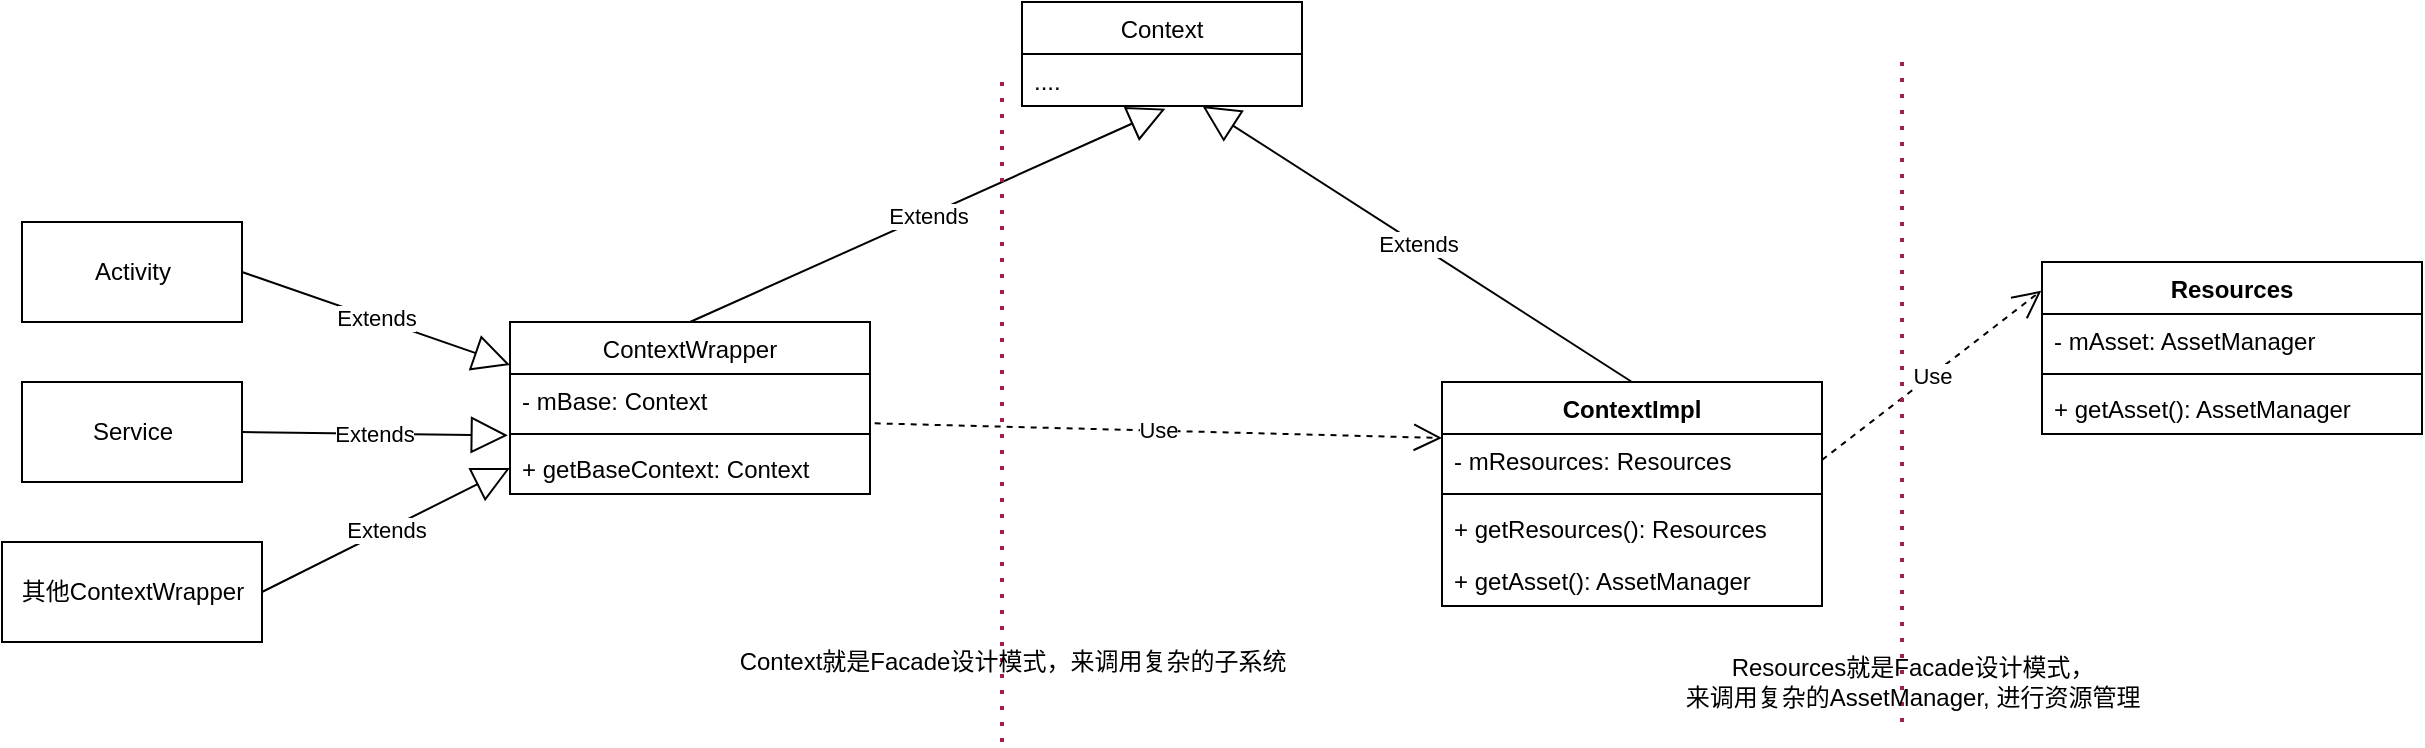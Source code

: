 <mxfile version="14.9.3" type="github">
  <diagram id="doaO3T_NP-BhFEfy7yjg" name="Page-1">
    <mxGraphModel dx="781" dy="477" grid="1" gridSize="10" guides="1" tooltips="1" connect="1" arrows="1" fold="1" page="1" pageScale="1" pageWidth="827" pageHeight="1169" math="0" shadow="0">
      <root>
        <mxCell id="0" />
        <mxCell id="1" parent="0" />
        <mxCell id="gqEycvacwhCloaUmMCjN-1" value="Activity" style="html=1;" vertex="1" parent="1">
          <mxGeometry x="80" y="170" width="110" height="50" as="geometry" />
        </mxCell>
        <mxCell id="gqEycvacwhCloaUmMCjN-2" value="Service" style="html=1;" vertex="1" parent="1">
          <mxGeometry x="80" y="250" width="110" height="50" as="geometry" />
        </mxCell>
        <mxCell id="gqEycvacwhCloaUmMCjN-3" value="其他ContextWrapper&lt;br&gt;" style="html=1;" vertex="1" parent="1">
          <mxGeometry x="70" y="330" width="130" height="50" as="geometry" />
        </mxCell>
        <mxCell id="gqEycvacwhCloaUmMCjN-9" value="ContextWrapper" style="swimlane;fontStyle=0;childLayout=stackLayout;horizontal=1;startSize=26;fillColor=none;horizontalStack=0;resizeParent=1;resizeParentMax=0;resizeLast=0;collapsible=1;marginBottom=0;" vertex="1" parent="1">
          <mxGeometry x="324" y="220" width="180" height="86" as="geometry" />
        </mxCell>
        <mxCell id="gqEycvacwhCloaUmMCjN-10" value="- mBase: Context" style="text;strokeColor=none;fillColor=none;align=left;verticalAlign=top;spacingLeft=4;spacingRight=4;overflow=hidden;rotatable=0;points=[[0,0.5],[1,0.5]];portConstraint=eastwest;" vertex="1" parent="gqEycvacwhCloaUmMCjN-9">
          <mxGeometry y="26" width="180" height="26" as="geometry" />
        </mxCell>
        <mxCell id="gqEycvacwhCloaUmMCjN-13" value="" style="line;strokeWidth=1;fillColor=none;align=left;verticalAlign=middle;spacingTop=-1;spacingLeft=3;spacingRight=3;rotatable=0;labelPosition=right;points=[];portConstraint=eastwest;" vertex="1" parent="gqEycvacwhCloaUmMCjN-9">
          <mxGeometry y="52" width="180" height="8" as="geometry" />
        </mxCell>
        <mxCell id="gqEycvacwhCloaUmMCjN-14" value="+ getBaseContext: Context" style="text;strokeColor=none;fillColor=none;align=left;verticalAlign=top;spacingLeft=4;spacingRight=4;overflow=hidden;rotatable=0;points=[[0,0.5],[1,0.5]];portConstraint=eastwest;" vertex="1" parent="gqEycvacwhCloaUmMCjN-9">
          <mxGeometry y="60" width="180" height="26" as="geometry" />
        </mxCell>
        <mxCell id="gqEycvacwhCloaUmMCjN-15" value="Extends" style="endArrow=block;endSize=16;endFill=0;html=1;exitX=1;exitY=0.5;exitDx=0;exitDy=0;entryX=0;entryY=0.25;entryDx=0;entryDy=0;" edge="1" parent="1" source="gqEycvacwhCloaUmMCjN-1" target="gqEycvacwhCloaUmMCjN-9">
          <mxGeometry width="160" relative="1" as="geometry">
            <mxPoint x="320" y="240" as="sourcePoint" />
            <mxPoint x="480" y="240" as="targetPoint" />
          </mxGeometry>
        </mxCell>
        <mxCell id="gqEycvacwhCloaUmMCjN-16" value="Extends" style="endArrow=block;endSize=16;endFill=0;html=1;exitX=1;exitY=0.5;exitDx=0;exitDy=0;entryX=-0.006;entryY=-0.128;entryDx=0;entryDy=0;entryPerimeter=0;" edge="1" parent="1" source="gqEycvacwhCloaUmMCjN-2" target="gqEycvacwhCloaUmMCjN-14">
          <mxGeometry width="160" relative="1" as="geometry">
            <mxPoint x="200" y="205" as="sourcePoint" />
            <mxPoint x="334" y="251.5" as="targetPoint" />
          </mxGeometry>
        </mxCell>
        <mxCell id="gqEycvacwhCloaUmMCjN-17" value="Extends" style="endArrow=block;endSize=16;endFill=0;html=1;exitX=1;exitY=0.5;exitDx=0;exitDy=0;entryX=0;entryY=0.5;entryDx=0;entryDy=0;" edge="1" parent="1" source="gqEycvacwhCloaUmMCjN-3" target="gqEycvacwhCloaUmMCjN-14">
          <mxGeometry width="160" relative="1" as="geometry">
            <mxPoint x="210" y="215" as="sourcePoint" />
            <mxPoint x="344" y="261.5" as="targetPoint" />
          </mxGeometry>
        </mxCell>
        <mxCell id="gqEycvacwhCloaUmMCjN-18" value="ContextImpl" style="swimlane;fontStyle=1;align=center;verticalAlign=top;childLayout=stackLayout;horizontal=1;startSize=26;horizontalStack=0;resizeParent=1;resizeParentMax=0;resizeLast=0;collapsible=1;marginBottom=0;" vertex="1" parent="1">
          <mxGeometry x="790" y="250" width="190" height="112" as="geometry" />
        </mxCell>
        <mxCell id="gqEycvacwhCloaUmMCjN-19" value="- mResources: Resources" style="text;strokeColor=none;fillColor=none;align=left;verticalAlign=top;spacingLeft=4;spacingRight=4;overflow=hidden;rotatable=0;points=[[0,0.5],[1,0.5]];portConstraint=eastwest;" vertex="1" parent="gqEycvacwhCloaUmMCjN-18">
          <mxGeometry y="26" width="190" height="26" as="geometry" />
        </mxCell>
        <mxCell id="gqEycvacwhCloaUmMCjN-20" value="" style="line;strokeWidth=1;fillColor=none;align=left;verticalAlign=middle;spacingTop=-1;spacingLeft=3;spacingRight=3;rotatable=0;labelPosition=right;points=[];portConstraint=eastwest;" vertex="1" parent="gqEycvacwhCloaUmMCjN-18">
          <mxGeometry y="52" width="190" height="8" as="geometry" />
        </mxCell>
        <mxCell id="gqEycvacwhCloaUmMCjN-21" value="+ getResources(): Resources" style="text;strokeColor=none;fillColor=none;align=left;verticalAlign=top;spacingLeft=4;spacingRight=4;overflow=hidden;rotatable=0;points=[[0,0.5],[1,0.5]];portConstraint=eastwest;" vertex="1" parent="gqEycvacwhCloaUmMCjN-18">
          <mxGeometry y="60" width="190" height="26" as="geometry" />
        </mxCell>
        <mxCell id="gqEycvacwhCloaUmMCjN-33" value="+ getAsset(): AssetManager" style="text;strokeColor=none;fillColor=none;align=left;verticalAlign=top;spacingLeft=4;spacingRight=4;overflow=hidden;rotatable=0;points=[[0,0.5],[1,0.5]];portConstraint=eastwest;" vertex="1" parent="gqEycvacwhCloaUmMCjN-18">
          <mxGeometry y="86" width="190" height="26" as="geometry" />
        </mxCell>
        <mxCell id="gqEycvacwhCloaUmMCjN-23" value="Context" style="swimlane;fontStyle=0;childLayout=stackLayout;horizontal=1;startSize=26;fillColor=none;horizontalStack=0;resizeParent=1;resizeParentMax=0;resizeLast=0;collapsible=1;marginBottom=0;" vertex="1" parent="1">
          <mxGeometry x="580" y="60" width="140" height="52" as="geometry" />
        </mxCell>
        <mxCell id="gqEycvacwhCloaUmMCjN-26" value="...." style="text;strokeColor=none;fillColor=none;align=left;verticalAlign=top;spacingLeft=4;spacingRight=4;overflow=hidden;rotatable=0;points=[[0,0.5],[1,0.5]];portConstraint=eastwest;" vertex="1" parent="gqEycvacwhCloaUmMCjN-23">
          <mxGeometry y="26" width="140" height="26" as="geometry" />
        </mxCell>
        <mxCell id="gqEycvacwhCloaUmMCjN-27" value="Extends" style="endArrow=block;endSize=16;endFill=0;html=1;exitX=0.5;exitY=0;exitDx=0;exitDy=0;entryX=0.512;entryY=1.051;entryDx=0;entryDy=0;entryPerimeter=0;" edge="1" parent="1" source="gqEycvacwhCloaUmMCjN-9" target="gqEycvacwhCloaUmMCjN-26">
          <mxGeometry width="160" relative="1" as="geometry">
            <mxPoint x="470" y="240" as="sourcePoint" />
            <mxPoint x="630" y="240" as="targetPoint" />
          </mxGeometry>
        </mxCell>
        <mxCell id="gqEycvacwhCloaUmMCjN-28" value="Extends" style="endArrow=block;endSize=16;endFill=0;html=1;exitX=0.5;exitY=0;exitDx=0;exitDy=0;" edge="1" parent="1" source="gqEycvacwhCloaUmMCjN-18" target="gqEycvacwhCloaUmMCjN-26">
          <mxGeometry width="160" relative="1" as="geometry">
            <mxPoint x="424" y="230" as="sourcePoint" />
            <mxPoint x="531.68" y="143.326" as="targetPoint" />
          </mxGeometry>
        </mxCell>
        <mxCell id="gqEycvacwhCloaUmMCjN-29" value="Use" style="endArrow=open;endSize=12;dashed=1;html=1;exitX=1.013;exitY=0.949;exitDx=0;exitDy=0;exitPerimeter=0;entryX=0;entryY=0.25;entryDx=0;entryDy=0;" edge="1" parent="1" source="gqEycvacwhCloaUmMCjN-10" target="gqEycvacwhCloaUmMCjN-18">
          <mxGeometry width="160" relative="1" as="geometry">
            <mxPoint x="470" y="240" as="sourcePoint" />
            <mxPoint x="630" y="240" as="targetPoint" />
          </mxGeometry>
        </mxCell>
        <mxCell id="gqEycvacwhCloaUmMCjN-30" value="" style="endArrow=none;dashed=1;html=1;dashPattern=1 3;strokeWidth=2;fillColor=#d80073;strokeColor=#A51F43;" edge="1" parent="1">
          <mxGeometry width="50" height="50" relative="1" as="geometry">
            <mxPoint x="570" y="430" as="sourcePoint" />
            <mxPoint x="570" y="100" as="targetPoint" />
          </mxGeometry>
        </mxCell>
        <mxCell id="gqEycvacwhCloaUmMCjN-31" value="Context就是Facade设计模式，来调用复杂的子系统" style="text;html=1;align=center;verticalAlign=middle;resizable=0;points=[];autosize=1;strokeColor=none;" vertex="1" parent="1">
          <mxGeometry x="430" y="380" width="290" height="20" as="geometry" />
        </mxCell>
        <mxCell id="gqEycvacwhCloaUmMCjN-34" value="Resources" style="swimlane;fontStyle=1;align=center;verticalAlign=top;childLayout=stackLayout;horizontal=1;startSize=26;horizontalStack=0;resizeParent=1;resizeParentMax=0;resizeLast=0;collapsible=1;marginBottom=0;" vertex="1" parent="1">
          <mxGeometry x="1090" y="190" width="190" height="86" as="geometry" />
        </mxCell>
        <mxCell id="gqEycvacwhCloaUmMCjN-35" value="- mAsset: AssetManager" style="text;strokeColor=none;fillColor=none;align=left;verticalAlign=top;spacingLeft=4;spacingRight=4;overflow=hidden;rotatable=0;points=[[0,0.5],[1,0.5]];portConstraint=eastwest;" vertex="1" parent="gqEycvacwhCloaUmMCjN-34">
          <mxGeometry y="26" width="190" height="26" as="geometry" />
        </mxCell>
        <mxCell id="gqEycvacwhCloaUmMCjN-36" value="" style="line;strokeWidth=1;fillColor=none;align=left;verticalAlign=middle;spacingTop=-1;spacingLeft=3;spacingRight=3;rotatable=0;labelPosition=right;points=[];portConstraint=eastwest;" vertex="1" parent="gqEycvacwhCloaUmMCjN-34">
          <mxGeometry y="52" width="190" height="8" as="geometry" />
        </mxCell>
        <mxCell id="gqEycvacwhCloaUmMCjN-38" value="+ getAsset(): AssetManager" style="text;strokeColor=none;fillColor=none;align=left;verticalAlign=top;spacingLeft=4;spacingRight=4;overflow=hidden;rotatable=0;points=[[0,0.5],[1,0.5]];portConstraint=eastwest;" vertex="1" parent="gqEycvacwhCloaUmMCjN-34">
          <mxGeometry y="60" width="190" height="26" as="geometry" />
        </mxCell>
        <mxCell id="gqEycvacwhCloaUmMCjN-39" value="Use" style="endArrow=open;endSize=12;dashed=1;html=1;exitX=1;exitY=0.5;exitDx=0;exitDy=0;entryX=-0.002;entryY=0.167;entryDx=0;entryDy=0;entryPerimeter=0;" edge="1" parent="1" source="gqEycvacwhCloaUmMCjN-19" target="gqEycvacwhCloaUmMCjN-34">
          <mxGeometry width="160" relative="1" as="geometry">
            <mxPoint x="1000" y="140.004" as="sourcePoint" />
            <mxPoint x="1283.66" y="147.33" as="targetPoint" />
          </mxGeometry>
        </mxCell>
        <mxCell id="gqEycvacwhCloaUmMCjN-40" value="" style="endArrow=none;dashed=1;html=1;dashPattern=1 3;strokeWidth=2;fillColor=#d80073;strokeColor=#A51F43;" edge="1" parent="1">
          <mxGeometry width="50" height="50" relative="1" as="geometry">
            <mxPoint x="1020" y="420" as="sourcePoint" />
            <mxPoint x="1020" y="90" as="targetPoint" />
          </mxGeometry>
        </mxCell>
        <mxCell id="gqEycvacwhCloaUmMCjN-41" value="Resources就是Facade设计模式，&lt;br&gt;来调用复杂的AssetManager, 进行资源管理" style="text;html=1;align=center;verticalAlign=middle;resizable=0;points=[];autosize=1;strokeColor=none;" vertex="1" parent="1">
          <mxGeometry x="905" y="385" width="240" height="30" as="geometry" />
        </mxCell>
      </root>
    </mxGraphModel>
  </diagram>
</mxfile>
